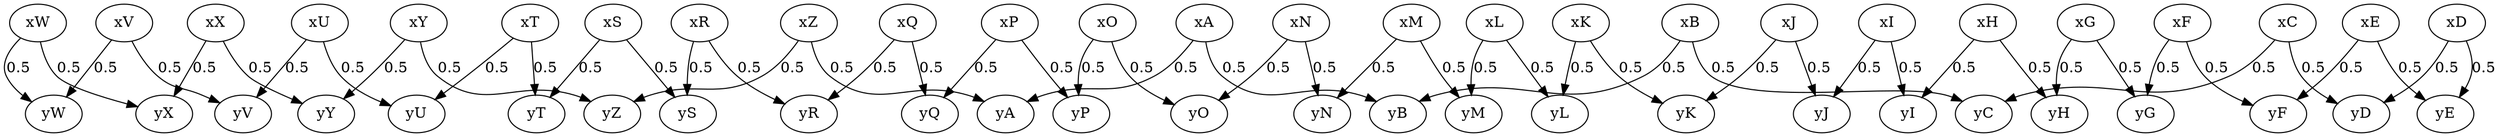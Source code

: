 digraph channel {
    xA -> yA, yB [ label = 0.5 ];
    xB -> yB, yC [ label = 0.5 ];
    xC -> yC, yD [ label = 0.5 ];
    xD -> yD, yE [ label = 0.5 ];
    xE -> yE, yF [ label = 0.5 ];
    xF -> yF, yG [ label = 0.5 ];
    xG -> yG, yH [ label = 0.5 ];
    xH -> yH, yI [ label = 0.5 ];
    xI -> yI, yJ [ label = 0.5 ];
    xJ -> yJ, yK [ label = 0.5 ];
    xK -> yK, yL [ label = 0.5 ];
    xL -> yL, yM [ label = 0.5 ];
    xM -> yM, yN [ label = 0.5 ];
    xN -> yN, yO [ label = 0.5 ];
    xO -> yO, yP [ label = 0.5 ];
    xP -> yP, yQ [ label = 0.5 ];
    xQ -> yQ, yR [ label = 0.5 ];
    xR -> yR, yS [ label = 0.5 ];
    xS -> yS, yT [ label = 0.5 ];
    xT -> yT, yU [ label = 0.5 ];
    xU -> yU, yV [ label = 0.5 ];
    xV -> yV, yW [ label = 0.5 ];
    xW -> yW, yX [ label = 0.5 ];
    xX -> yX, yY [ label = 0.5 ];
    xY -> yY, yZ [ label = 0.5 ];
    xZ -> yZ, yA [ label = 0.5 ];
}
